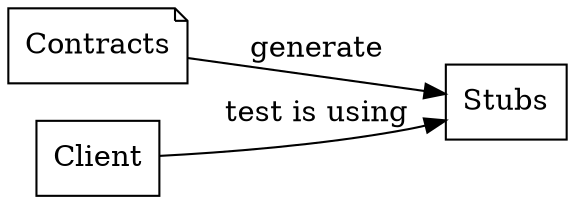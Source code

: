 digraph {
  rankdir=LR;
  Contracts->Stubs [label = "generate"]
  Client->Stubs [label = "test is using"]
  Contracts [shape=note];
  Stubs [shape=box];
  Client [shape=box];
}
